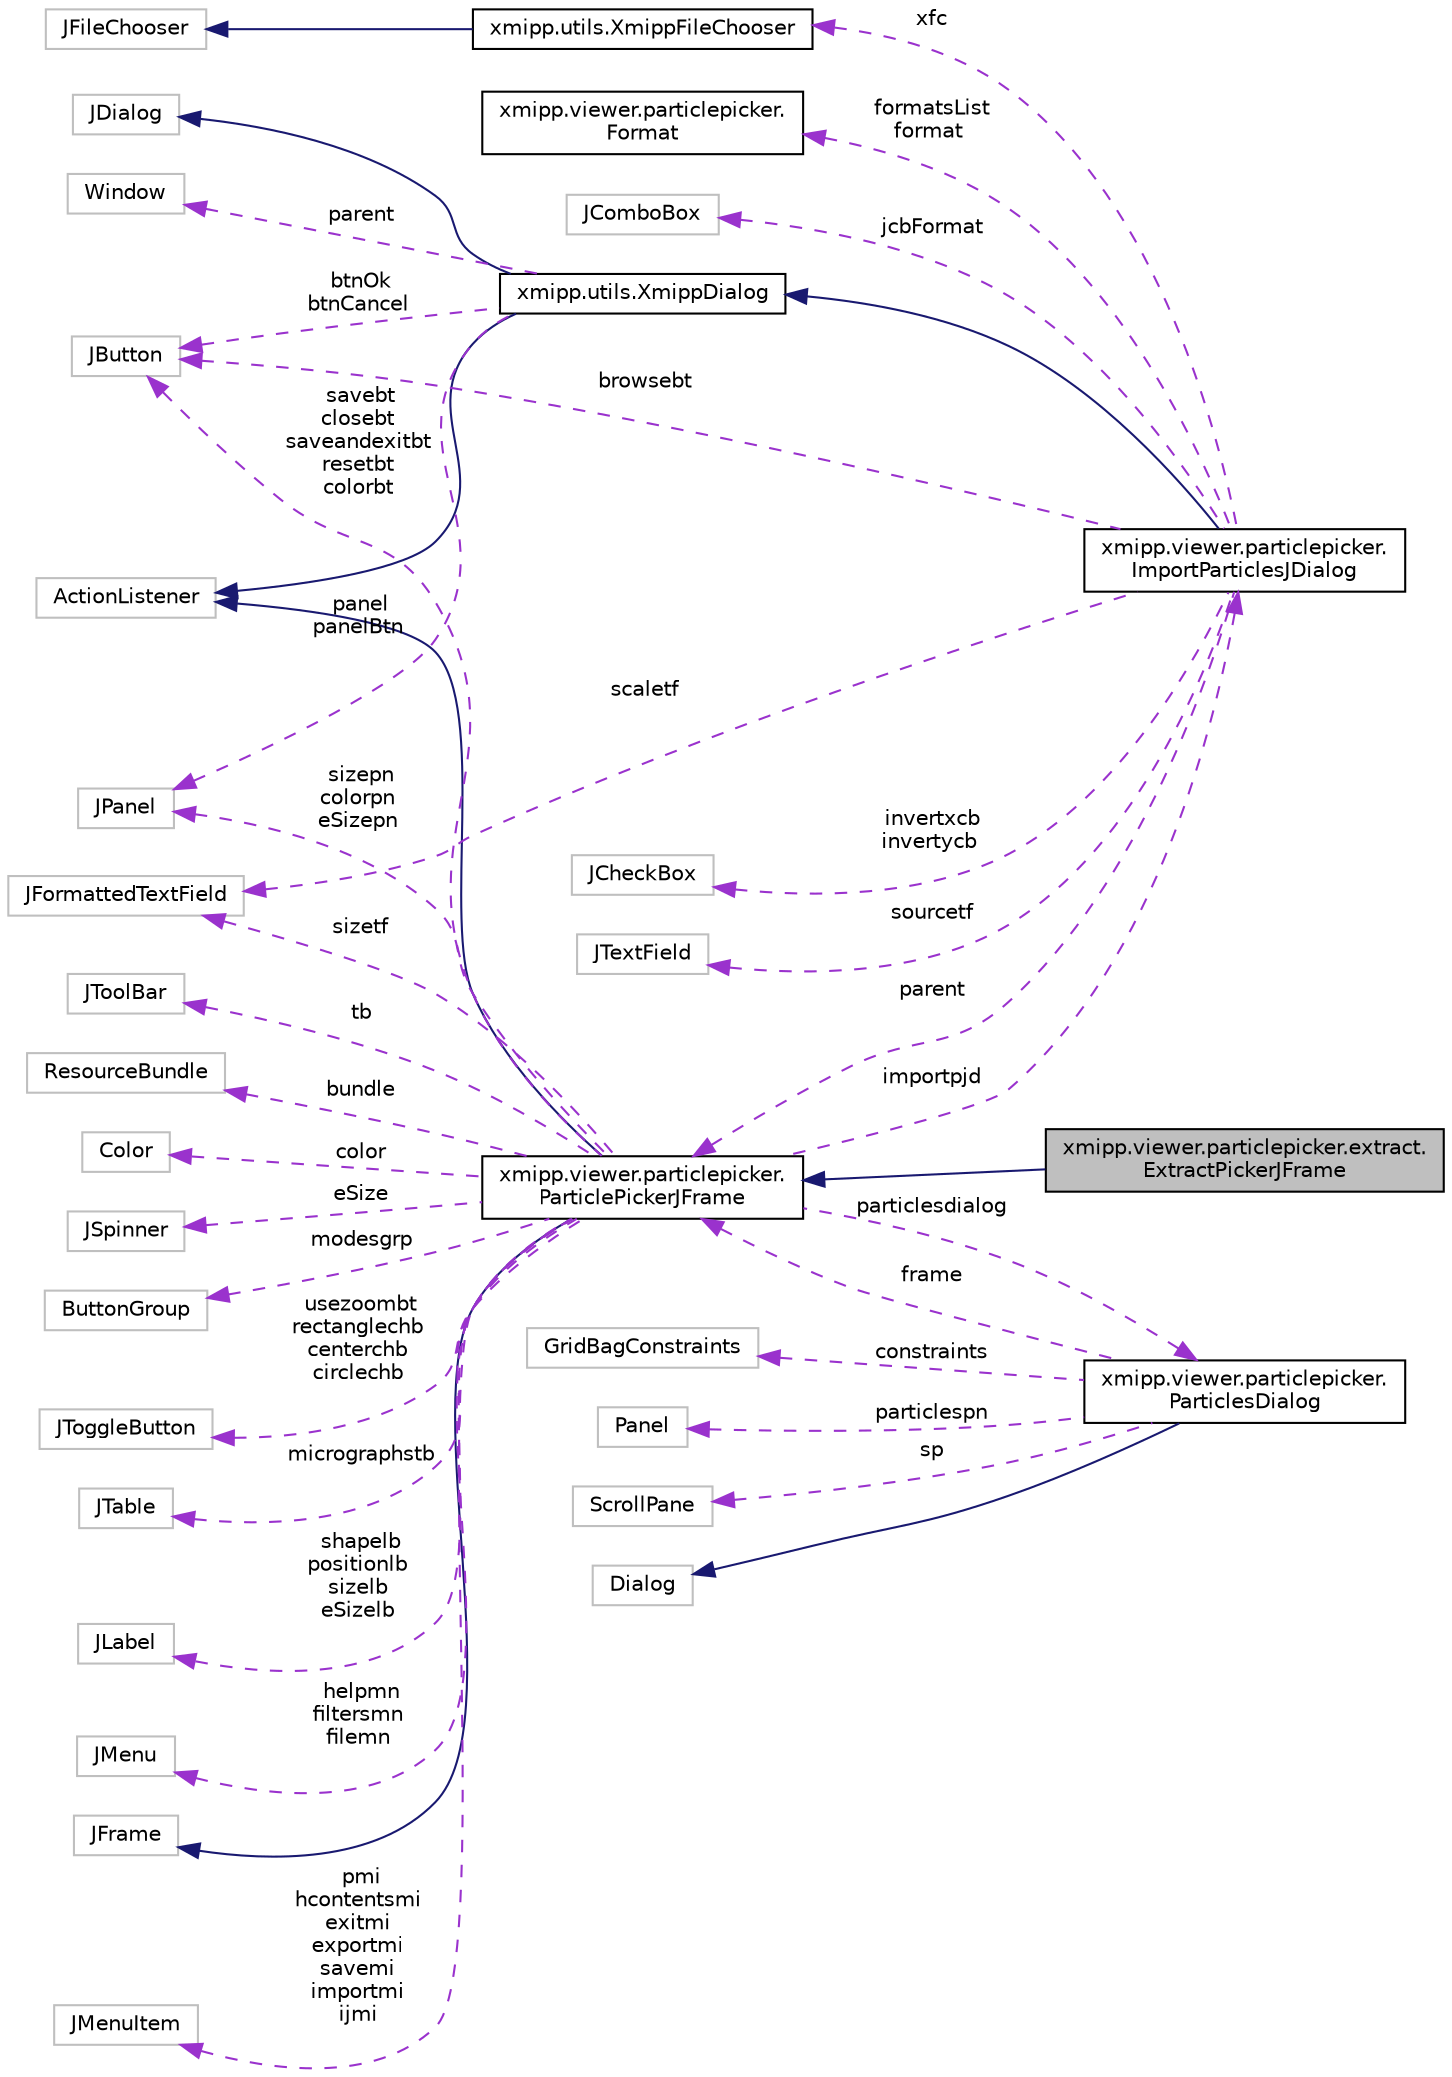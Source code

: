 digraph "xmipp.viewer.particlepicker.extract.ExtractPickerJFrame"
{
  edge [fontname="Helvetica",fontsize="10",labelfontname="Helvetica",labelfontsize="10"];
  node [fontname="Helvetica",fontsize="10",shape=record];
  rankdir="LR";
  Node4 [label="xmipp.viewer.particlepicker.extract.\lExtractPickerJFrame",height=0.2,width=0.4,color="black", fillcolor="grey75", style="filled", fontcolor="black"];
  Node5 -> Node4 [dir="back",color="midnightblue",fontsize="10",style="solid",fontname="Helvetica"];
  Node5 [label="xmipp.viewer.particlepicker.\lParticlePickerJFrame",height=0.2,width=0.4,color="black", fillcolor="white", style="filled",URL="$classxmipp_1_1viewer_1_1particlepicker_1_1ParticlePickerJFrame.html"];
  Node6 -> Node5 [dir="back",color="midnightblue",fontsize="10",style="solid",fontname="Helvetica"];
  Node6 [label="JFrame",height=0.2,width=0.4,color="grey75", fillcolor="white", style="filled"];
  Node7 -> Node5 [dir="back",color="midnightblue",fontsize="10",style="solid",fontname="Helvetica"];
  Node7 [label="ActionListener",height=0.2,width=0.4,color="grey75", fillcolor="white", style="filled"];
  Node8 -> Node5 [dir="back",color="darkorchid3",fontsize="10",style="dashed",label=" pmi\nhcontentsmi\nexitmi\nexportmi\nsavemi\nimportmi\nijmi" ,fontname="Helvetica"];
  Node8 [label="JMenuItem",height=0.2,width=0.4,color="grey75", fillcolor="white", style="filled"];
  Node9 -> Node5 [dir="back",color="darkorchid3",fontsize="10",style="dashed",label=" tb" ,fontname="Helvetica"];
  Node9 [label="JToolBar",height=0.2,width=0.4,color="grey75", fillcolor="white", style="filled"];
  Node10 -> Node5 [dir="back",color="darkorchid3",fontsize="10",style="dashed",label=" savebt\nclosebt\nsaveandexitbt\nresetbt\ncolorbt" ,fontname="Helvetica"];
  Node10 [label="JButton",height=0.2,width=0.4,color="grey75", fillcolor="white", style="filled"];
  Node11 -> Node5 [dir="back",color="darkorchid3",fontsize="10",style="dashed",label=" bundle" ,fontname="Helvetica"];
  Node11 [label="ResourceBundle",height=0.2,width=0.4,color="grey75", fillcolor="white", style="filled"];
  Node12 -> Node5 [dir="back",color="darkorchid3",fontsize="10",style="dashed",label=" color" ,fontname="Helvetica"];
  Node12 [label="Color",height=0.2,width=0.4,color="grey75", fillcolor="white", style="filled"];
  Node13 -> Node5 [dir="back",color="darkorchid3",fontsize="10",style="dashed",label=" eSize" ,fontname="Helvetica"];
  Node13 [label="JSpinner",height=0.2,width=0.4,color="grey75", fillcolor="white", style="filled"];
  Node14 -> Node5 [dir="back",color="darkorchid3",fontsize="10",style="dashed",label=" modesgrp" ,fontname="Helvetica"];
  Node14 [label="ButtonGroup",height=0.2,width=0.4,color="grey75", fillcolor="white", style="filled"];
  Node15 -> Node5 [dir="back",color="darkorchid3",fontsize="10",style="dashed",label=" usezoombt\nrectanglechb\ncenterchb\ncirclechb" ,fontname="Helvetica"];
  Node15 [label="JToggleButton",height=0.2,width=0.4,color="grey75", fillcolor="white", style="filled"];
  Node16 -> Node5 [dir="back",color="darkorchid3",fontsize="10",style="dashed",label=" micrographstb" ,fontname="Helvetica"];
  Node16 [label="JTable",height=0.2,width=0.4,color="grey75", fillcolor="white", style="filled"];
  Node17 -> Node5 [dir="back",color="darkorchid3",fontsize="10",style="dashed",label=" importpjd" ,fontname="Helvetica"];
  Node17 [label="xmipp.viewer.particlepicker.\lImportParticlesJDialog",height=0.2,width=0.4,color="black", fillcolor="white", style="filled",URL="$classxmipp_1_1viewer_1_1particlepicker_1_1ImportParticlesJDialog.html"];
  Node18 -> Node17 [dir="back",color="midnightblue",fontsize="10",style="solid",fontname="Helvetica"];
  Node18 [label="xmipp.utils.XmippDialog",height=0.2,width=0.4,color="black", fillcolor="white", style="filled",URL="$classxmipp_1_1utils_1_1XmippDialog.html"];
  Node19 -> Node18 [dir="back",color="midnightblue",fontsize="10",style="solid",fontname="Helvetica"];
  Node19 [label="JDialog",height=0.2,width=0.4,color="grey75", fillcolor="white", style="filled"];
  Node7 -> Node18 [dir="back",color="midnightblue",fontsize="10",style="solid",fontname="Helvetica"];
  Node10 -> Node18 [dir="back",color="darkorchid3",fontsize="10",style="dashed",label=" btnOk\nbtnCancel" ,fontname="Helvetica"];
  Node20 -> Node18 [dir="back",color="darkorchid3",fontsize="10",style="dashed",label=" parent" ,fontname="Helvetica"];
  Node20 [label="Window",height=0.2,width=0.4,color="grey75", fillcolor="white", style="filled"];
  Node21 -> Node18 [dir="back",color="darkorchid3",fontsize="10",style="dashed",label=" panel\npanelBtn" ,fontname="Helvetica"];
  Node21 [label="JPanel",height=0.2,width=0.4,color="grey75", fillcolor="white", style="filled"];
  Node5 -> Node17 [dir="back",color="darkorchid3",fontsize="10",style="dashed",label=" parent" ,fontname="Helvetica"];
  Node22 -> Node17 [dir="back",color="darkorchid3",fontsize="10",style="dashed",label=" invertxcb\ninvertycb" ,fontname="Helvetica"];
  Node22 [label="JCheckBox",height=0.2,width=0.4,color="grey75", fillcolor="white", style="filled"];
  Node10 -> Node17 [dir="back",color="darkorchid3",fontsize="10",style="dashed",label=" browsebt" ,fontname="Helvetica"];
  Node23 -> Node17 [dir="back",color="darkorchid3",fontsize="10",style="dashed",label=" sourcetf" ,fontname="Helvetica"];
  Node23 [label="JTextField",height=0.2,width=0.4,color="grey75", fillcolor="white", style="filled"];
  Node24 -> Node17 [dir="back",color="darkorchid3",fontsize="10",style="dashed",label=" xfc" ,fontname="Helvetica"];
  Node24 [label="xmipp.utils.XmippFileChooser",height=0.2,width=0.4,color="black", fillcolor="white", style="filled",URL="$classxmipp_1_1utils_1_1XmippFileChooser.html"];
  Node25 -> Node24 [dir="back",color="midnightblue",fontsize="10",style="solid",fontname="Helvetica"];
  Node25 [label="JFileChooser",height=0.2,width=0.4,color="grey75", fillcolor="white", style="filled"];
  Node26 -> Node17 [dir="back",color="darkorchid3",fontsize="10",style="dashed",label=" formatsList\nformat" ,fontname="Helvetica"];
  Node26 [label="xmipp.viewer.particlepicker.\lFormat",height=0.2,width=0.4,color="black", fillcolor="white", style="filled",URL="$enumxmipp_1_1viewer_1_1particlepicker_1_1Format.html"];
  Node27 -> Node17 [dir="back",color="darkorchid3",fontsize="10",style="dashed",label=" jcbFormat" ,fontname="Helvetica"];
  Node27 [label="JComboBox",height=0.2,width=0.4,color="grey75", fillcolor="white", style="filled"];
  Node28 -> Node17 [dir="back",color="darkorchid3",fontsize="10",style="dashed",label=" scaletf" ,fontname="Helvetica"];
  Node28 [label="JFormattedTextField",height=0.2,width=0.4,color="grey75", fillcolor="white", style="filled"];
  Node29 -> Node5 [dir="back",color="darkorchid3",fontsize="10",style="dashed",label=" helpmn\nfiltersmn\nfilemn" ,fontname="Helvetica"];
  Node29 [label="JMenu",height=0.2,width=0.4,color="grey75", fillcolor="white", style="filled"];
  Node30 -> Node5 [dir="back",color="darkorchid3",fontsize="10",style="dashed",label=" shapelb\npositionlb\nsizelb\neSizelb" ,fontname="Helvetica"];
  Node30 [label="JLabel",height=0.2,width=0.4,color="grey75", fillcolor="white", style="filled"];
  Node31 -> Node5 [dir="back",color="darkorchid3",fontsize="10",style="dashed",label=" particlesdialog" ,fontname="Helvetica"];
  Node31 [label="xmipp.viewer.particlepicker.\lParticlesDialog",height=0.2,width=0.4,color="black", fillcolor="white", style="filled",URL="$classxmipp_1_1viewer_1_1particlepicker_1_1ParticlesDialog.html"];
  Node32 -> Node31 [dir="back",color="midnightblue",fontsize="10",style="solid",fontname="Helvetica"];
  Node32 [label="Dialog",height=0.2,width=0.4,color="grey75", fillcolor="white", style="filled"];
  Node5 -> Node31 [dir="back",color="darkorchid3",fontsize="10",style="dashed",label=" frame" ,fontname="Helvetica"];
  Node33 -> Node31 [dir="back",color="darkorchid3",fontsize="10",style="dashed",label=" constraints" ,fontname="Helvetica"];
  Node33 [label="GridBagConstraints",height=0.2,width=0.4,color="grey75", fillcolor="white", style="filled"];
  Node34 -> Node31 [dir="back",color="darkorchid3",fontsize="10",style="dashed",label=" particlespn" ,fontname="Helvetica"];
  Node34 [label="Panel",height=0.2,width=0.4,color="grey75", fillcolor="white", style="filled"];
  Node35 -> Node31 [dir="back",color="darkorchid3",fontsize="10",style="dashed",label=" sp" ,fontname="Helvetica"];
  Node35 [label="ScrollPane",height=0.2,width=0.4,color="grey75", fillcolor="white", style="filled"];
  Node21 -> Node5 [dir="back",color="darkorchid3",fontsize="10",style="dashed",label=" sizepn\ncolorpn\neSizepn" ,fontname="Helvetica"];
  Node28 -> Node5 [dir="back",color="darkorchid3",fontsize="10",style="dashed",label=" sizetf" ,fontname="Helvetica"];
}
